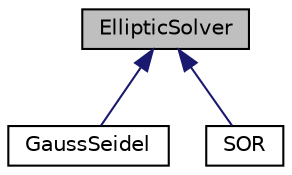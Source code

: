 digraph "EllipticSolver"
{
  edge [fontname="Helvetica",fontsize="10",labelfontname="Helvetica",labelfontsize="10"];
  node [fontname="Helvetica",fontsize="10",shape=record];
  Node1 [label="EllipticSolver",height=0.2,width=0.4,color="black", fillcolor="grey75", style="filled", fontcolor="black"];
  Node1 -> Node2 [dir="back",color="midnightblue",fontsize="10",style="solid",fontname="Helvetica"];
  Node2 [label="GaussSeidel",height=0.2,width=0.4,color="black", fillcolor="white", style="filled",URL="$class_gauss_seidel.html",tooltip="Its range, from the Canadian Yukon to the southern. "];
  Node1 -> Node3 [dir="back",color="midnightblue",fontsize="10",style="solid",fontname="Helvetica"];
  Node3 [label="SOR",height=0.2,width=0.4,color="black", fillcolor="white", style="filled",URL="$class_s_o_r.html"];
}
